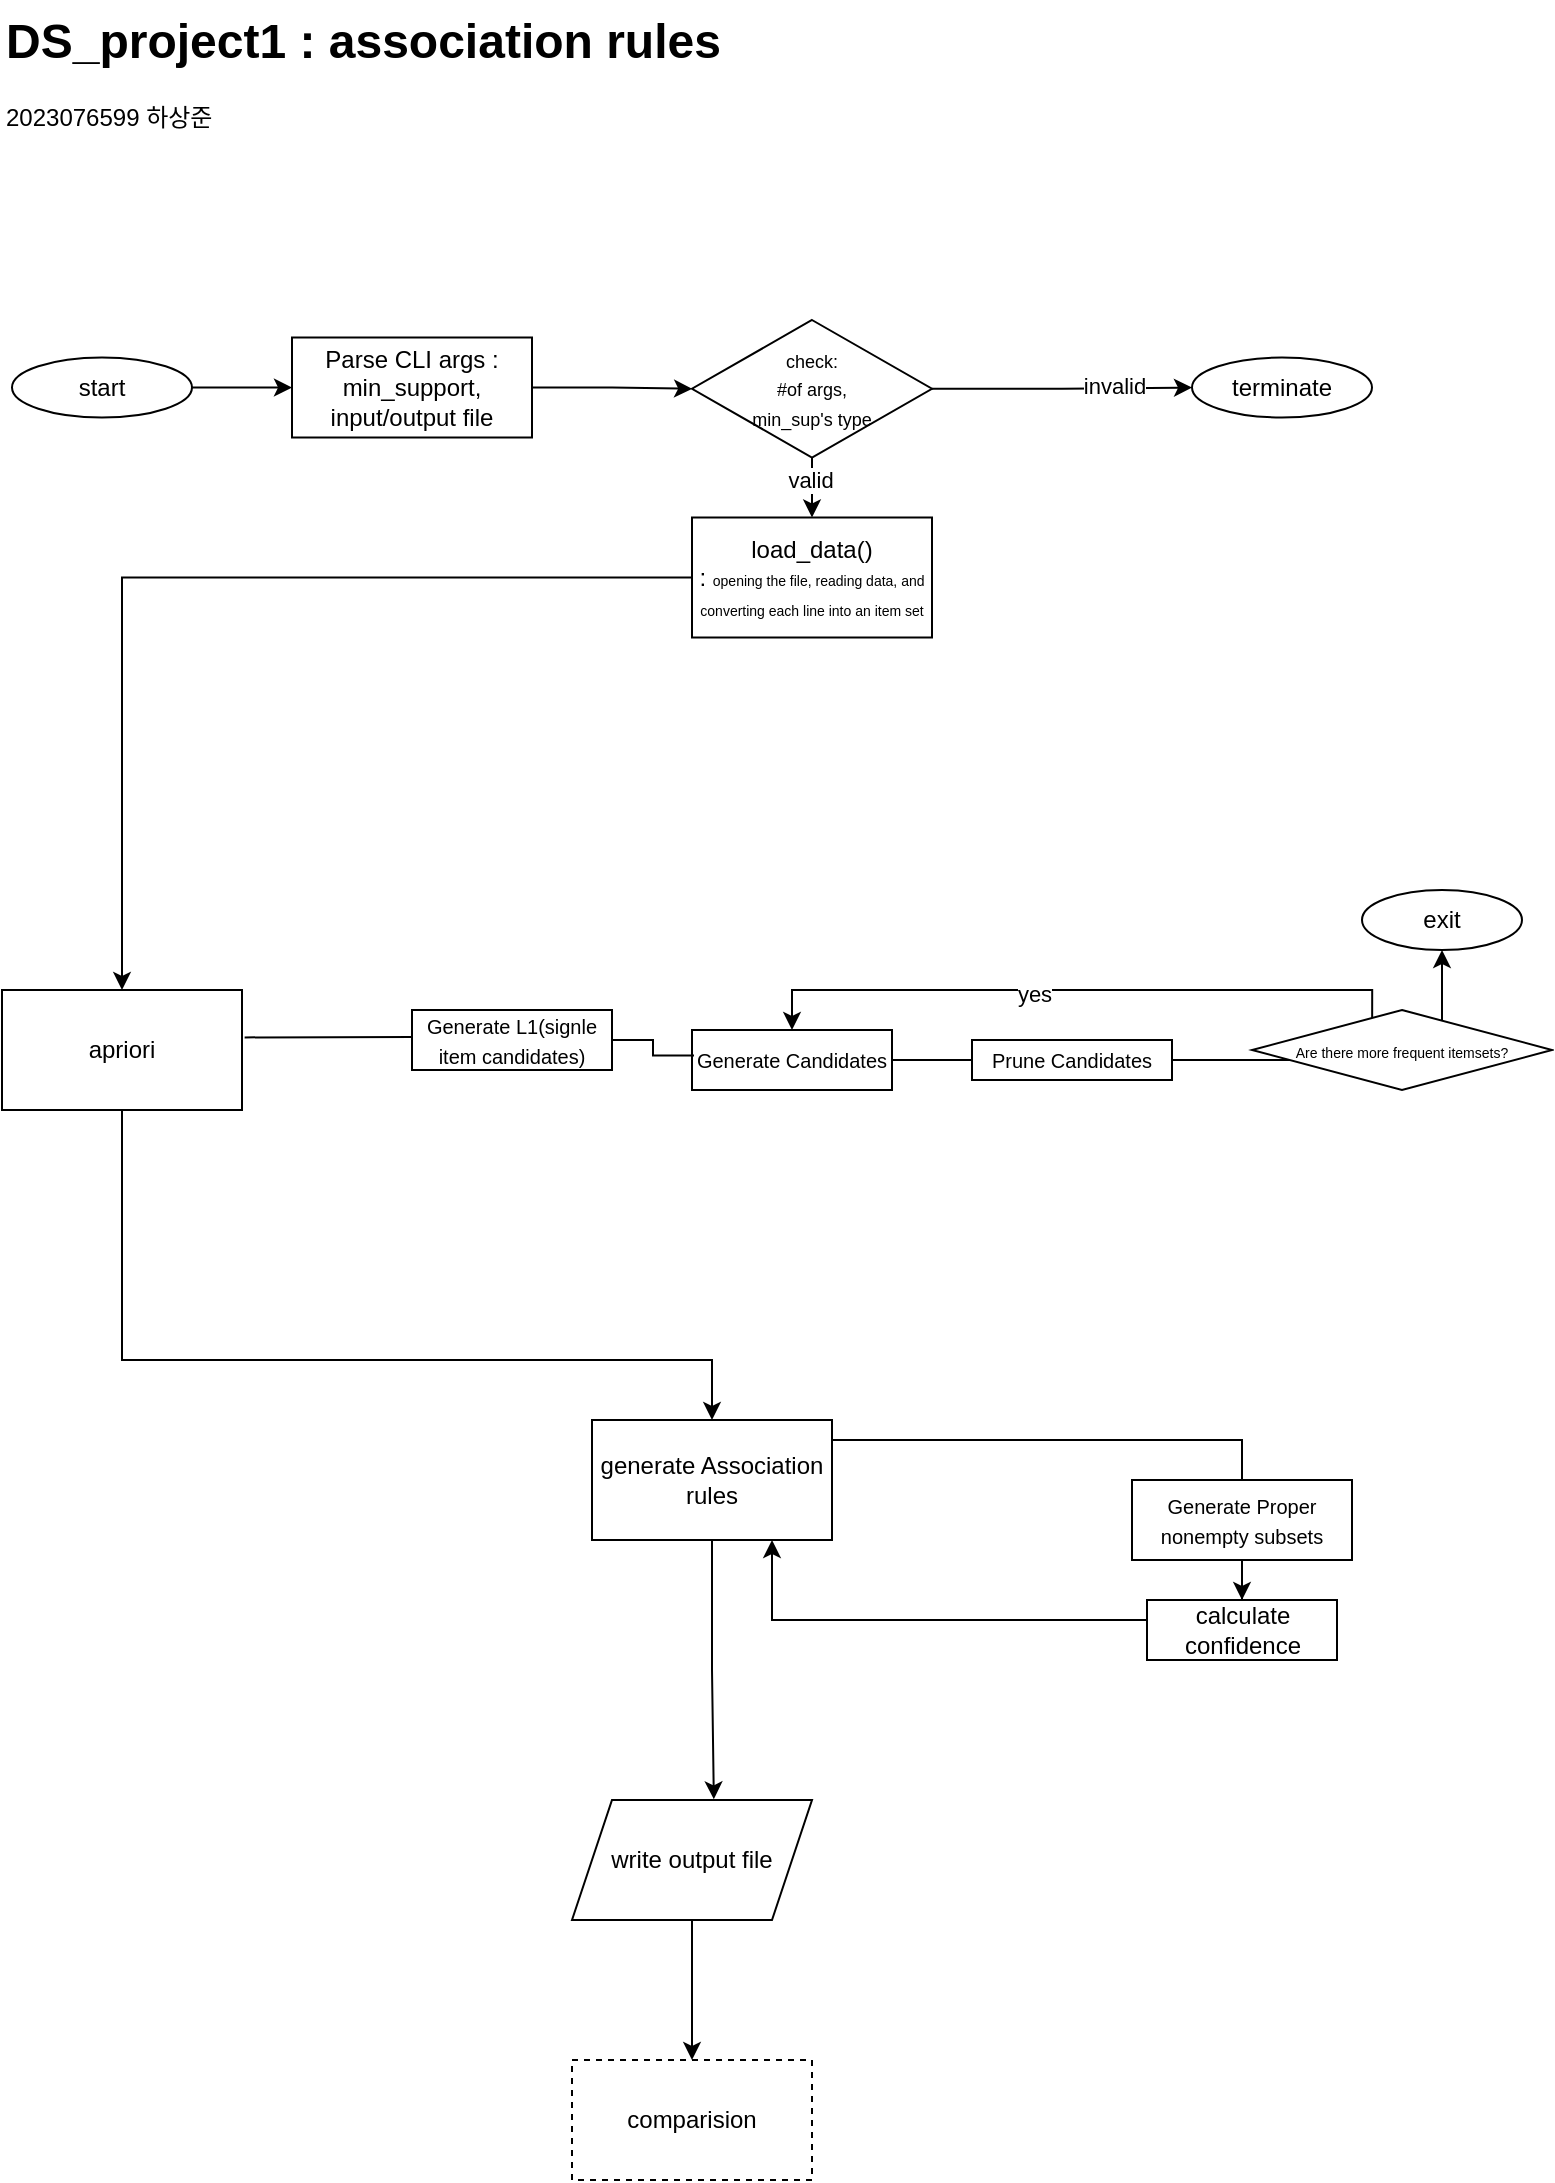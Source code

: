 <mxfile version="26.1.1">
  <diagram id="C5RBs43oDa-KdzZeNtuy" name="Page-1">
    <mxGraphModel dx="1242" dy="794" grid="1" gridSize="10" guides="1" tooltips="1" connect="1" arrows="1" fold="1" page="1" pageScale="1" pageWidth="827" pageHeight="1169" math="0" shadow="0">
      <root>
        <mxCell id="WIyWlLk6GJQsqaUBKTNV-0" />
        <mxCell id="WIyWlLk6GJQsqaUBKTNV-1" parent="WIyWlLk6GJQsqaUBKTNV-0" />
        <mxCell id="Dmz19lWrv8xA1mBH7heF-23" style="edgeStyle=orthogonalEdgeStyle;rounded=0;orthogonalLoop=1;jettySize=auto;html=1;" edge="1" parent="WIyWlLk6GJQsqaUBKTNV-1" source="Dmz19lWrv8xA1mBH7heF-8" target="Dmz19lWrv8xA1mBH7heF-18">
          <mxGeometry relative="1" as="geometry" />
        </mxCell>
        <mxCell id="Dmz19lWrv8xA1mBH7heF-8" value="Parse CLI args :&lt;br&gt;min_support, input/output file" style="rounded=0;whiteSpace=wrap;html=1;" vertex="1" parent="WIyWlLk6GJQsqaUBKTNV-1">
          <mxGeometry x="180" y="208.75" width="120" height="50" as="geometry" />
        </mxCell>
        <mxCell id="Dmz19lWrv8xA1mBH7heF-11" value="comparision" style="rounded=0;whiteSpace=wrap;html=1;dashed=1;" vertex="1" parent="WIyWlLk6GJQsqaUBKTNV-1">
          <mxGeometry x="320" y="1070" width="120" height="60" as="geometry" />
        </mxCell>
        <mxCell id="Dmz19lWrv8xA1mBH7heF-27" style="edgeStyle=orthogonalEdgeStyle;rounded=0;orthogonalLoop=1;jettySize=auto;html=1;entryX=0;entryY=0.5;entryDx=0;entryDy=0;" edge="1" parent="WIyWlLk6GJQsqaUBKTNV-1" source="Dmz19lWrv8xA1mBH7heF-17" target="Dmz19lWrv8xA1mBH7heF-8">
          <mxGeometry relative="1" as="geometry" />
        </mxCell>
        <mxCell id="Dmz19lWrv8xA1mBH7heF-17" value="&lt;div&gt;start&lt;/div&gt;" style="ellipse;whiteSpace=wrap;html=1;" vertex="1" parent="WIyWlLk6GJQsqaUBKTNV-1">
          <mxGeometry x="40" y="218.75" width="90" height="30" as="geometry" />
        </mxCell>
        <mxCell id="Dmz19lWrv8xA1mBH7heF-21" style="edgeStyle=orthogonalEdgeStyle;rounded=0;orthogonalLoop=1;jettySize=auto;html=1;" edge="1" parent="WIyWlLk6GJQsqaUBKTNV-1" source="Dmz19lWrv8xA1mBH7heF-18" target="Dmz19lWrv8xA1mBH7heF-20">
          <mxGeometry relative="1" as="geometry" />
        </mxCell>
        <mxCell id="Dmz19lWrv8xA1mBH7heF-22" value="invalid" style="edgeLabel;html=1;align=center;verticalAlign=middle;resizable=0;points=[];" vertex="1" connectable="0" parent="Dmz19lWrv8xA1mBH7heF-21">
          <mxGeometry x="0.402" y="1" relative="1" as="geometry">
            <mxPoint as="offset" />
          </mxGeometry>
        </mxCell>
        <mxCell id="Dmz19lWrv8xA1mBH7heF-25" style="edgeStyle=orthogonalEdgeStyle;rounded=0;orthogonalLoop=1;jettySize=auto;html=1;" edge="1" parent="WIyWlLk6GJQsqaUBKTNV-1" source="Dmz19lWrv8xA1mBH7heF-18" target="Dmz19lWrv8xA1mBH7heF-24">
          <mxGeometry relative="1" as="geometry" />
        </mxCell>
        <mxCell id="Dmz19lWrv8xA1mBH7heF-26" value="valid" style="edgeLabel;html=1;align=center;verticalAlign=middle;resizable=0;points=[];" vertex="1" connectable="0" parent="Dmz19lWrv8xA1mBH7heF-25">
          <mxGeometry x="0.17" y="1" relative="1" as="geometry">
            <mxPoint as="offset" />
          </mxGeometry>
        </mxCell>
        <mxCell id="Dmz19lWrv8xA1mBH7heF-18" value="&lt;font style=&quot;font-size: 9px;&quot;&gt;check:&lt;br&gt;#of args, &lt;br&gt;min_sup&#39;s type&lt;/font&gt;" style="rhombus;whiteSpace=wrap;html=1;" vertex="1" parent="WIyWlLk6GJQsqaUBKTNV-1">
          <mxGeometry x="380" y="200" width="120" height="68.75" as="geometry" />
        </mxCell>
        <mxCell id="Dmz19lWrv8xA1mBH7heF-20" value="terminate" style="ellipse;whiteSpace=wrap;html=1;" vertex="1" parent="WIyWlLk6GJQsqaUBKTNV-1">
          <mxGeometry x="630" y="218.75" width="90" height="30" as="geometry" />
        </mxCell>
        <mxCell id="Dmz19lWrv8xA1mBH7heF-97" style="edgeStyle=orthogonalEdgeStyle;rounded=0;orthogonalLoop=1;jettySize=auto;html=1;" edge="1" parent="WIyWlLk6GJQsqaUBKTNV-1" source="Dmz19lWrv8xA1mBH7heF-24" target="Dmz19lWrv8xA1mBH7heF-28">
          <mxGeometry relative="1" as="geometry" />
        </mxCell>
        <mxCell id="Dmz19lWrv8xA1mBH7heF-24" value="&lt;div&gt;load_data()&lt;/div&gt;&lt;div&gt;: &lt;font style=&quot;font-size: 7px;&quot;&gt;opening the file, reading data, and converting each line into an item set&lt;/font&gt;&lt;/div&gt;" style="rounded=0;whiteSpace=wrap;html=1;" vertex="1" parent="WIyWlLk6GJQsqaUBKTNV-1">
          <mxGeometry x="380" y="298.75" width="120" height="60" as="geometry" />
        </mxCell>
        <mxCell id="Dmz19lWrv8xA1mBH7heF-86" style="edgeStyle=orthogonalEdgeStyle;rounded=0;orthogonalLoop=1;jettySize=auto;html=1;entryX=0.5;entryY=0;entryDx=0;entryDy=0;" edge="1" parent="WIyWlLk6GJQsqaUBKTNV-1" source="Dmz19lWrv8xA1mBH7heF-28" target="Dmz19lWrv8xA1mBH7heF-68">
          <mxGeometry relative="1" as="geometry">
            <Array as="points">
              <mxPoint x="95" y="720" />
              <mxPoint x="390" y="720" />
            </Array>
          </mxGeometry>
        </mxCell>
        <mxCell id="Dmz19lWrv8xA1mBH7heF-28" value="&lt;div&gt;apriori&lt;/div&gt;" style="rounded=0;whiteSpace=wrap;html=1;" vertex="1" parent="WIyWlLk6GJQsqaUBKTNV-1">
          <mxGeometry x="35" y="535" width="120" height="60" as="geometry" />
        </mxCell>
        <mxCell id="Dmz19lWrv8xA1mBH7heF-29" value="&lt;font style=&quot;font-size: 10px;&quot;&gt;Generate L1(signle item candidates)&lt;/font&gt;" style="whiteSpace=wrap;html=1;align=center;verticalAlign=middle;treeFolding=1;treeMoving=1;newEdgeStyle={&quot;edgeStyle&quot;:&quot;elbowEdgeStyle&quot;,&quot;startArrow&quot;:&quot;none&quot;,&quot;endArrow&quot;:&quot;none&quot;};" vertex="1" parent="WIyWlLk6GJQsqaUBKTNV-1">
          <mxGeometry x="240" y="545" width="100" height="30" as="geometry" />
        </mxCell>
        <mxCell id="Dmz19lWrv8xA1mBH7heF-30" value="" style="edgeStyle=elbowEdgeStyle;elbow=vertical;sourcePerimeterSpacing=0;targetPerimeterSpacing=0;startArrow=none;endArrow=none;rounded=0;curved=0;exitX=1.011;exitY=0.395;exitDx=0;exitDy=0;exitPerimeter=0;" edge="1" target="Dmz19lWrv8xA1mBH7heF-29" parent="WIyWlLk6GJQsqaUBKTNV-1" source="Dmz19lWrv8xA1mBH7heF-28">
          <mxGeometry relative="1" as="geometry">
            <mxPoint x="200" y="150" as="sourcePoint" />
          </mxGeometry>
        </mxCell>
        <mxCell id="Dmz19lWrv8xA1mBH7heF-41" style="edgeStyle=elbowEdgeStyle;rounded=0;orthogonalLoop=1;jettySize=auto;html=1;startArrow=none;endArrow=none;entryX=0.5;entryY=0;entryDx=0;entryDy=0;" edge="1" parent="WIyWlLk6GJQsqaUBKTNV-1" source="Dmz19lWrv8xA1mBH7heF-36" target="Dmz19lWrv8xA1mBH7heF-37">
          <mxGeometry relative="1" as="geometry" />
        </mxCell>
        <mxCell id="Dmz19lWrv8xA1mBH7heF-36" value="&lt;font style=&quot;font-size: 10px;&quot;&gt;Generate Candidates &lt;/font&gt;" style="whiteSpace=wrap;html=1;align=center;verticalAlign=middle;treeFolding=1;treeMoving=1;newEdgeStyle={&quot;edgeStyle&quot;:&quot;elbowEdgeStyle&quot;,&quot;startArrow&quot;:&quot;none&quot;,&quot;endArrow&quot;:&quot;none&quot;};" vertex="1" parent="WIyWlLk6GJQsqaUBKTNV-1">
          <mxGeometry x="380" y="555" width="100" height="30" as="geometry" />
        </mxCell>
        <mxCell id="Dmz19lWrv8xA1mBH7heF-93" style="edgeStyle=elbowEdgeStyle;rounded=0;orthogonalLoop=1;jettySize=auto;html=1;startArrow=none;endArrow=none;" edge="1" parent="WIyWlLk6GJQsqaUBKTNV-1" source="Dmz19lWrv8xA1mBH7heF-37">
          <mxGeometry relative="1" as="geometry">
            <mxPoint x="680" y="570.0" as="targetPoint" />
          </mxGeometry>
        </mxCell>
        <mxCell id="Dmz19lWrv8xA1mBH7heF-37" value="&lt;font style=&quot;font-size: 10px;&quot;&gt;Prune Candidates&lt;/font&gt;" style="whiteSpace=wrap;html=1;align=center;verticalAlign=middle;treeFolding=1;treeMoving=1;newEdgeStyle={&quot;edgeStyle&quot;:&quot;elbowEdgeStyle&quot;,&quot;startArrow&quot;:&quot;none&quot;,&quot;endArrow&quot;:&quot;none&quot;};" vertex="1" parent="WIyWlLk6GJQsqaUBKTNV-1">
          <mxGeometry x="520" y="560" width="100" height="20" as="geometry" />
        </mxCell>
        <mxCell id="Dmz19lWrv8xA1mBH7heF-39" style="edgeStyle=elbowEdgeStyle;rounded=0;orthogonalLoop=1;jettySize=auto;html=1;startArrow=none;endArrow=none;entryX=0.5;entryY=0;entryDx=0;entryDy=0;" edge="1" parent="WIyWlLk6GJQsqaUBKTNV-1" source="Dmz19lWrv8xA1mBH7heF-36" target="Dmz19lWrv8xA1mBH7heF-36">
          <mxGeometry relative="1" as="geometry" />
        </mxCell>
        <mxCell id="Dmz19lWrv8xA1mBH7heF-94" style="edgeStyle=orthogonalEdgeStyle;rounded=0;orthogonalLoop=1;jettySize=auto;html=1;entryX=0.5;entryY=0;entryDx=0;entryDy=0;" edge="1" parent="WIyWlLk6GJQsqaUBKTNV-1" target="Dmz19lWrv8xA1mBH7heF-36">
          <mxGeometry relative="1" as="geometry">
            <mxPoint x="720.059" y="559.318" as="sourcePoint" />
            <Array as="points">
              <mxPoint x="720" y="535" />
              <mxPoint x="430" y="535" />
            </Array>
          </mxGeometry>
        </mxCell>
        <mxCell id="Dmz19lWrv8xA1mBH7heF-95" value="yes" style="edgeLabel;html=1;align=center;verticalAlign=middle;resizable=0;points=[];" vertex="1" connectable="0" parent="Dmz19lWrv8xA1mBH7heF-94">
          <mxGeometry x="0.16" y="2" relative="1" as="geometry">
            <mxPoint as="offset" />
          </mxGeometry>
        </mxCell>
        <mxCell id="Dmz19lWrv8xA1mBH7heF-96" style="edgeStyle=orthogonalEdgeStyle;rounded=0;orthogonalLoop=1;jettySize=auto;html=1;entryX=0.5;entryY=1;entryDx=0;entryDy=0;" edge="1" parent="WIyWlLk6GJQsqaUBKTNV-1" target="Dmz19lWrv8xA1mBH7heF-50">
          <mxGeometry relative="1" as="geometry">
            <mxPoint x="755" y="550.0" as="sourcePoint" />
          </mxGeometry>
        </mxCell>
        <mxCell id="Dmz19lWrv8xA1mBH7heF-42" value="&lt;font style=&quot;font-size: 7px;&quot;&gt;Are there more frequent itemsets?&lt;/font&gt;" style="rhombus;whiteSpace=wrap;html=1;" vertex="1" parent="WIyWlLk6GJQsqaUBKTNV-1">
          <mxGeometry x="660" y="545" width="150" height="40" as="geometry" />
        </mxCell>
        <mxCell id="Dmz19lWrv8xA1mBH7heF-50" value="exit" style="ellipse;whiteSpace=wrap;html=1;" vertex="1" parent="WIyWlLk6GJQsqaUBKTNV-1">
          <mxGeometry x="715" y="485" width="80" height="30" as="geometry" />
        </mxCell>
        <mxCell id="Dmz19lWrv8xA1mBH7heF-75" value="" style="edgeStyle=orthogonalEdgeStyle;rounded=0;orthogonalLoop=1;jettySize=auto;html=1;endArrow=none;startFill=0;" edge="1" parent="WIyWlLk6GJQsqaUBKTNV-1" source="Dmz19lWrv8xA1mBH7heF-68" target="Dmz19lWrv8xA1mBH7heF-74">
          <mxGeometry relative="1" as="geometry">
            <Array as="points">
              <mxPoint x="655" y="760" />
            </Array>
          </mxGeometry>
        </mxCell>
        <mxCell id="Dmz19lWrv8xA1mBH7heF-68" value="generate Association rules" style="rounded=0;whiteSpace=wrap;html=1;" vertex="1" parent="WIyWlLk6GJQsqaUBKTNV-1">
          <mxGeometry x="330" y="750" width="120" height="60" as="geometry" />
        </mxCell>
        <mxCell id="Dmz19lWrv8xA1mBH7heF-90" value="" style="edgeStyle=orthogonalEdgeStyle;rounded=0;orthogonalLoop=1;jettySize=auto;html=1;" edge="1" parent="WIyWlLk6GJQsqaUBKTNV-1" source="Dmz19lWrv8xA1mBH7heF-74" target="Dmz19lWrv8xA1mBH7heF-89">
          <mxGeometry relative="1" as="geometry" />
        </mxCell>
        <mxCell id="Dmz19lWrv8xA1mBH7heF-74" value="&lt;font style=&quot;font-size: 10px;&quot;&gt;Generate Proper nonempty subsets&lt;/font&gt;" style="whiteSpace=wrap;html=1;rounded=0;" vertex="1" parent="WIyWlLk6GJQsqaUBKTNV-1">
          <mxGeometry x="600" y="780" width="110" height="40" as="geometry" />
        </mxCell>
        <mxCell id="Dmz19lWrv8xA1mBH7heF-84" style="edgeStyle=orthogonalEdgeStyle;rounded=0;orthogonalLoop=1;jettySize=auto;html=1;" edge="1" parent="WIyWlLk6GJQsqaUBKTNV-1" source="Dmz19lWrv8xA1mBH7heF-83" target="Dmz19lWrv8xA1mBH7heF-11">
          <mxGeometry relative="1" as="geometry" />
        </mxCell>
        <mxCell id="Dmz19lWrv8xA1mBH7heF-83" value="write output file" style="shape=parallelogram;perimeter=parallelogramPerimeter;whiteSpace=wrap;html=1;fixedSize=1;" vertex="1" parent="WIyWlLk6GJQsqaUBKTNV-1">
          <mxGeometry x="320" y="940" width="120" height="60" as="geometry" />
        </mxCell>
        <mxCell id="Dmz19lWrv8xA1mBH7heF-85" style="edgeStyle=orthogonalEdgeStyle;rounded=0;orthogonalLoop=1;jettySize=auto;html=1;entryX=0.591;entryY=-0.006;entryDx=0;entryDy=0;entryPerimeter=0;" edge="1" parent="WIyWlLk6GJQsqaUBKTNV-1" source="Dmz19lWrv8xA1mBH7heF-68" target="Dmz19lWrv8xA1mBH7heF-83">
          <mxGeometry relative="1" as="geometry" />
        </mxCell>
        <mxCell id="Dmz19lWrv8xA1mBH7heF-91" style="edgeStyle=orthogonalEdgeStyle;rounded=0;orthogonalLoop=1;jettySize=auto;html=1;entryX=0.75;entryY=1;entryDx=0;entryDy=0;" edge="1" parent="WIyWlLk6GJQsqaUBKTNV-1" source="Dmz19lWrv8xA1mBH7heF-89" target="Dmz19lWrv8xA1mBH7heF-68">
          <mxGeometry relative="1" as="geometry">
            <Array as="points">
              <mxPoint x="655" y="850" />
              <mxPoint x="420" y="850" />
            </Array>
          </mxGeometry>
        </mxCell>
        <mxCell id="Dmz19lWrv8xA1mBH7heF-89" value="calculate confidence" style="whiteSpace=wrap;html=1;rounded=0;" vertex="1" parent="WIyWlLk6GJQsqaUBKTNV-1">
          <mxGeometry x="607.5" y="840" width="95" height="30" as="geometry" />
        </mxCell>
        <mxCell id="Dmz19lWrv8xA1mBH7heF-92" style="edgeStyle=elbowEdgeStyle;rounded=0;orthogonalLoop=1;jettySize=auto;html=1;startArrow=none;endArrow=none;entryX=0.01;entryY=0.427;entryDx=0;entryDy=0;entryPerimeter=0;" edge="1" parent="WIyWlLk6GJQsqaUBKTNV-1" source="Dmz19lWrv8xA1mBH7heF-29" target="Dmz19lWrv8xA1mBH7heF-36">
          <mxGeometry relative="1" as="geometry" />
        </mxCell>
        <mxCell id="Dmz19lWrv8xA1mBH7heF-98" value="&lt;h1 style=&quot;margin-top: 0px;&quot;&gt;DS_project1 : association rules&lt;/h1&gt;&lt;p&gt;2023076599 하상준&lt;/p&gt;" style="text;html=1;whiteSpace=wrap;overflow=hidden;rounded=0;" vertex="1" parent="WIyWlLk6GJQsqaUBKTNV-1">
          <mxGeometry x="35" y="40" width="360" height="80" as="geometry" />
        </mxCell>
      </root>
    </mxGraphModel>
  </diagram>
</mxfile>
